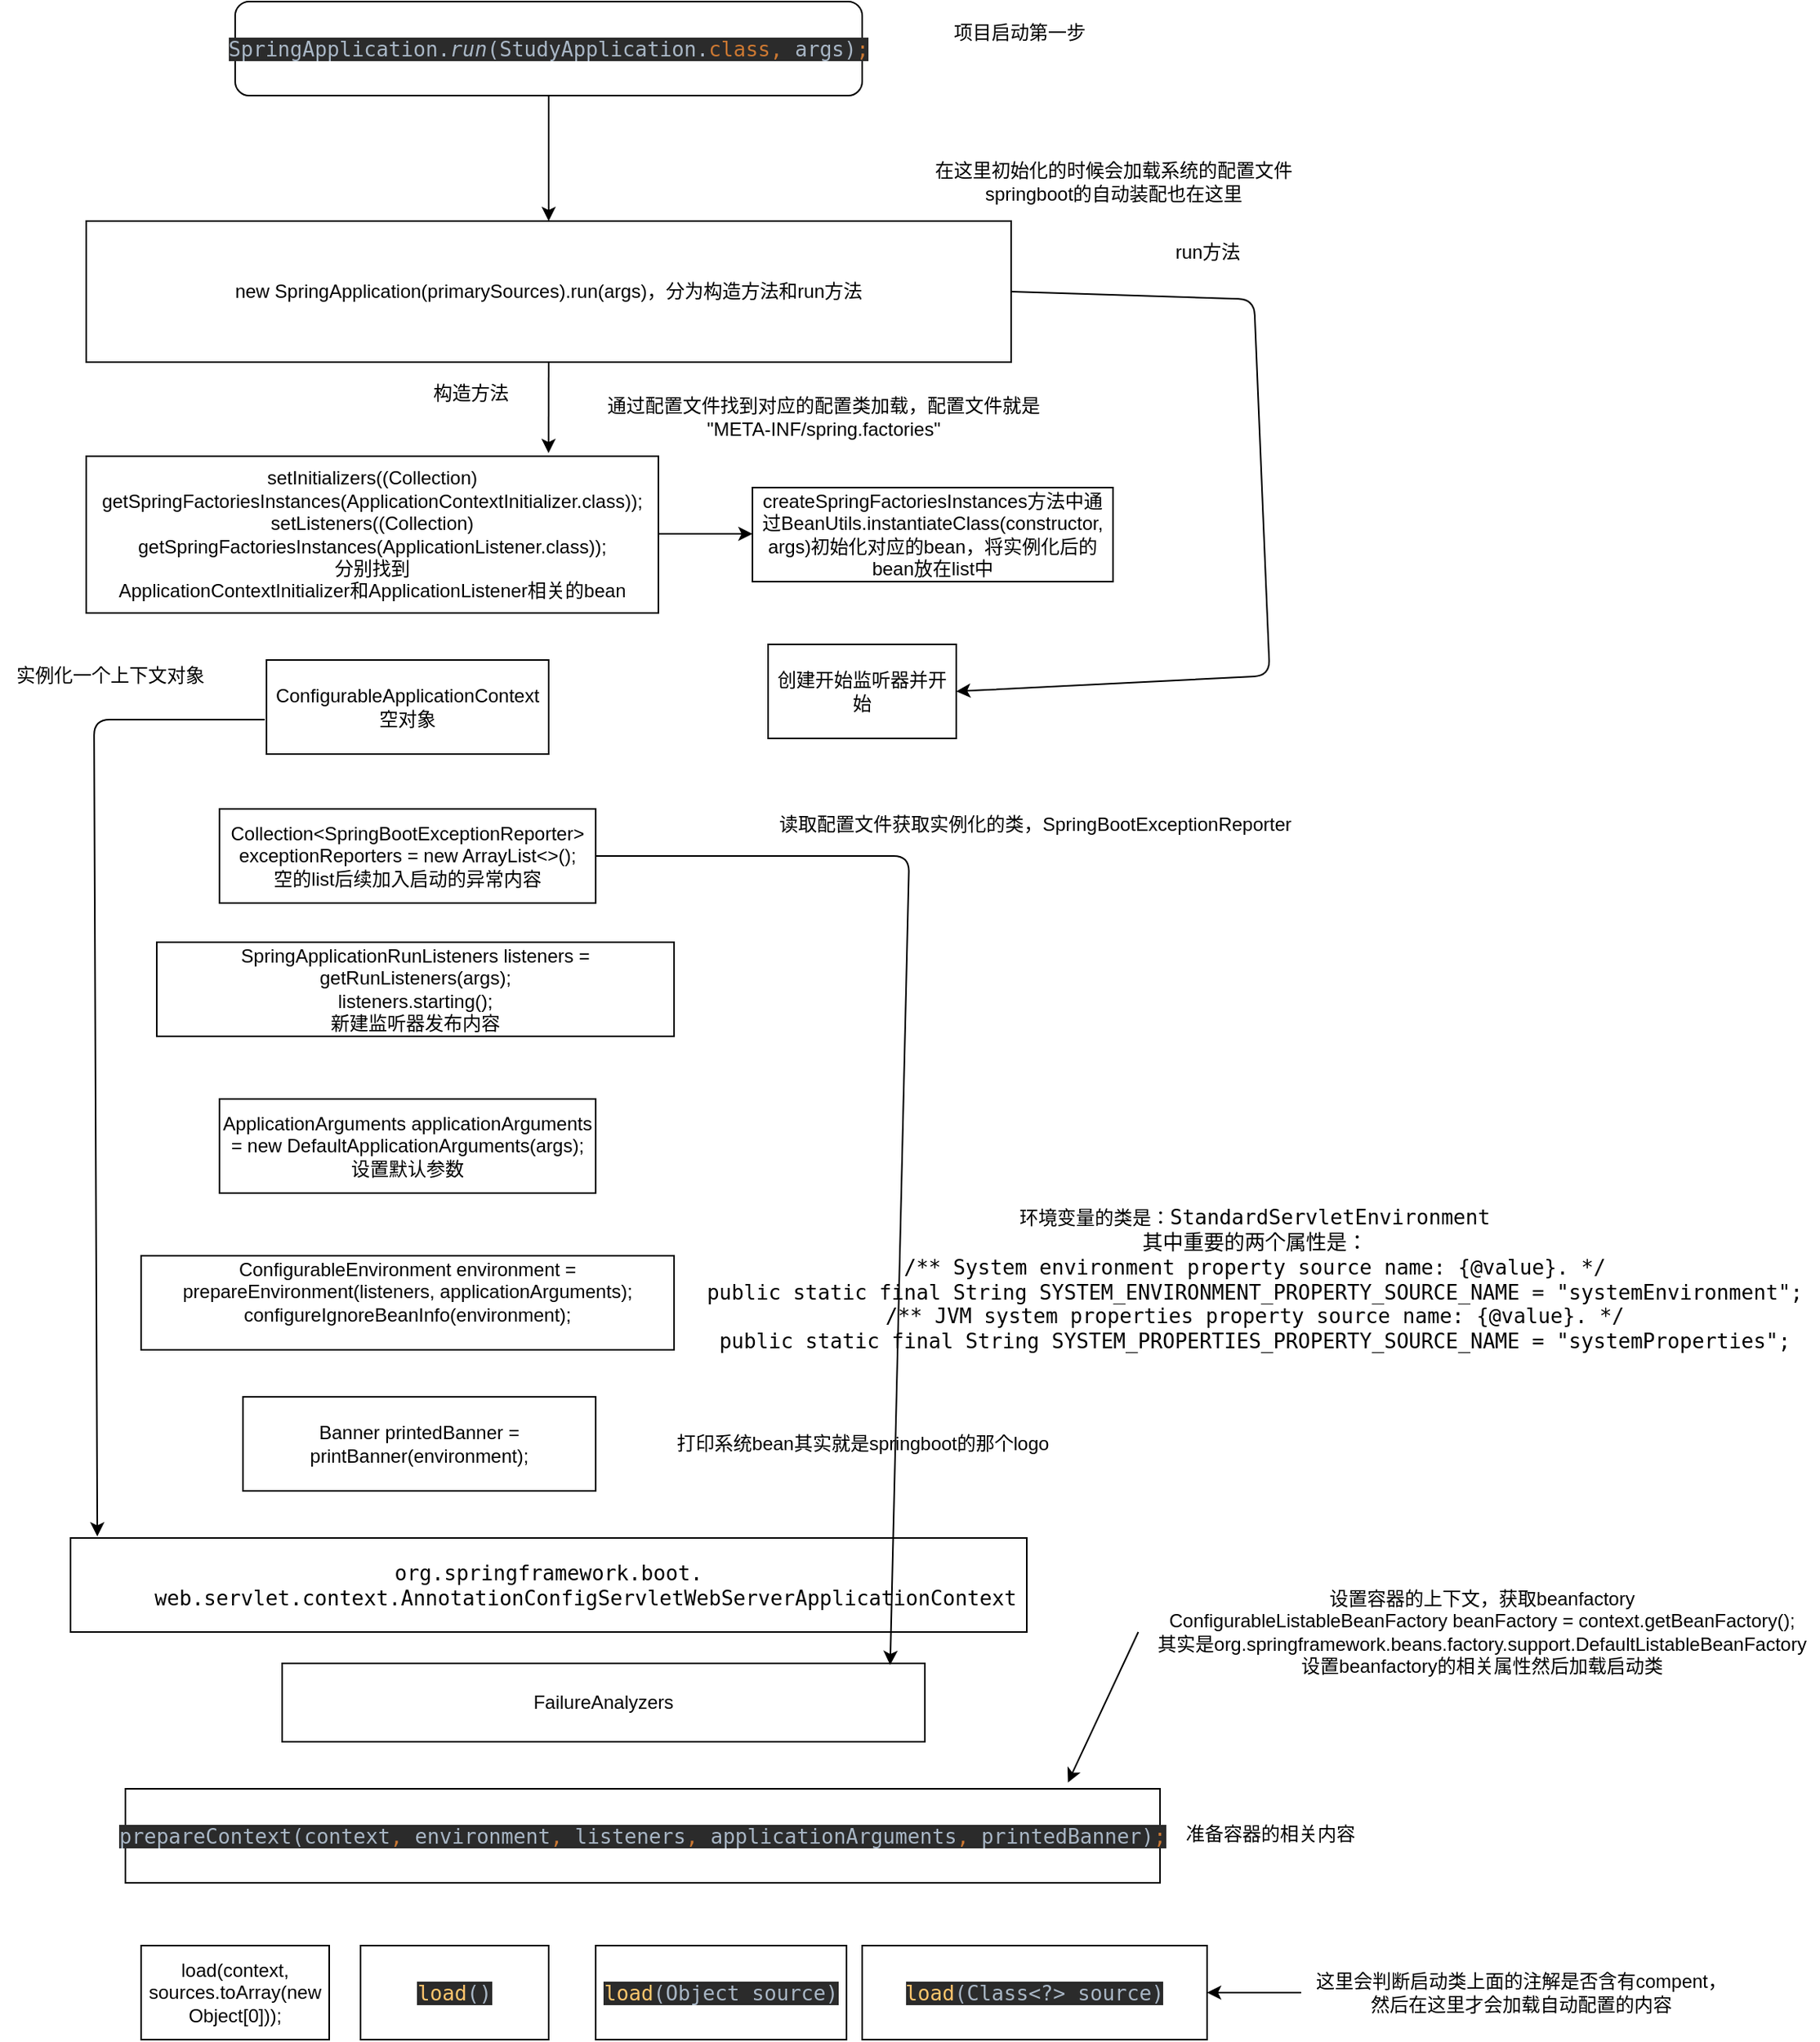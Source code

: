 <mxfile version="14.2.4" type="github">
  <diagram id="un4T1JnDo6GPQO1kzQK1" name="Page-1">
    <mxGraphModel dx="2249" dy="762" grid="1" gridSize="10" guides="1" tooltips="1" connect="1" arrows="1" fold="1" page="1" pageScale="1" pageWidth="827" pageHeight="1169" math="0" shadow="0">
      <root>
        <mxCell id="0" />
        <mxCell id="1" parent="0" />
        <mxCell id="OSyfTobcqxr4nY3klv4o-1" value="&lt;pre style=&quot;background-color: #2b2b2b ; color: #a9b7c6 ; font-family: &amp;#34;jetbrains mono&amp;#34; , monospace ; font-size: 9.8pt&quot;&gt;SpringApplication.&lt;span style=&quot;font-style: italic&quot;&gt;run&lt;/span&gt;(StudyApplication.&lt;span style=&quot;color: #cc7832&quot;&gt;class, &lt;/span&gt;args)&lt;span style=&quot;color: #cc7832&quot;&gt;;&lt;/span&gt;&lt;/pre&gt;" style="rounded=1;whiteSpace=wrap;html=1;" vertex="1" parent="1">
          <mxGeometry x="120" y="10" width="400" height="60" as="geometry" />
        </mxCell>
        <mxCell id="OSyfTobcqxr4nY3klv4o-2" value="" style="endArrow=classic;html=1;entryX=0.5;entryY=0;entryDx=0;entryDy=0;" edge="1" parent="1" source="OSyfTobcqxr4nY3klv4o-1" target="OSyfTobcqxr4nY3klv4o-4">
          <mxGeometry width="50" height="50" relative="1" as="geometry">
            <mxPoint x="400" y="230" as="sourcePoint" />
            <mxPoint x="434" y="140" as="targetPoint" />
          </mxGeometry>
        </mxCell>
        <mxCell id="OSyfTobcqxr4nY3klv4o-3" value="项目启动第一步" style="text;html=1;align=center;verticalAlign=middle;resizable=0;points=[];autosize=1;" vertex="1" parent="1">
          <mxGeometry x="570" y="20" width="100" height="20" as="geometry" />
        </mxCell>
        <mxCell id="OSyfTobcqxr4nY3klv4o-4" value="new SpringApplication(primarySources).run(args)，分为构造方法和run方法" style="rounded=0;whiteSpace=wrap;html=1;" vertex="1" parent="1">
          <mxGeometry x="25" y="150" width="590" height="90" as="geometry" />
        </mxCell>
        <mxCell id="OSyfTobcqxr4nY3klv4o-5" value="在这里初始化的时候会加载系统的配置文件&lt;br&gt;springboot的自动装配也在这里" style="text;html=1;align=center;verticalAlign=middle;resizable=0;points=[];autosize=1;" vertex="1" parent="1">
          <mxGeometry x="560" y="110" width="240" height="30" as="geometry" />
        </mxCell>
        <mxCell id="OSyfTobcqxr4nY3klv4o-6" value="&lt;div&gt;setInitializers((Collection) getSpringFactoriesInstances(ApplicationContextInitializer.class));&lt;/div&gt;&lt;div&gt;setListeners((Collection) getSpringFactoriesInstances(ApplicationListener.class));&lt;/div&gt;&lt;div&gt;分别找到&lt;/div&gt;ApplicationContextInitializer和ApplicationListener相关的bean" style="rounded=0;whiteSpace=wrap;html=1;" vertex="1" parent="1">
          <mxGeometry x="25" y="300" width="365" height="100" as="geometry" />
        </mxCell>
        <mxCell id="OSyfTobcqxr4nY3klv4o-7" value="通过配置文件找到对应的配置类加载，配置文件就是&lt;br&gt;&quot;META-INF/spring.factories&quot;" style="text;html=1;align=center;verticalAlign=middle;resizable=0;points=[];autosize=1;" vertex="1" parent="1">
          <mxGeometry x="350" y="260" width="290" height="30" as="geometry" />
        </mxCell>
        <mxCell id="OSyfTobcqxr4nY3klv4o-9" value="" style="endArrow=classic;html=1;" edge="1" parent="1">
          <mxGeometry width="50" height="50" relative="1" as="geometry">
            <mxPoint x="390" y="349.5" as="sourcePoint" />
            <mxPoint x="450" y="349.5" as="targetPoint" />
          </mxGeometry>
        </mxCell>
        <mxCell id="OSyfTobcqxr4nY3klv4o-10" value="createSpringFactoriesInstances方法中通过BeanUtils.instantiateClass(constructor, args)初始化对应的bean，将实例化后的bean放在list中" style="rounded=0;whiteSpace=wrap;html=1;" vertex="1" parent="1">
          <mxGeometry x="450" y="320" width="230" height="60" as="geometry" />
        </mxCell>
        <mxCell id="OSyfTobcqxr4nY3klv4o-11" value="" style="endArrow=classic;html=1;exitX=0.5;exitY=1;exitDx=0;exitDy=0;entryX=0.808;entryY=-0.02;entryDx=0;entryDy=0;entryPerimeter=0;" edge="1" parent="1" source="OSyfTobcqxr4nY3klv4o-4" target="OSyfTobcqxr4nY3klv4o-6">
          <mxGeometry width="50" height="50" relative="1" as="geometry">
            <mxPoint x="190" y="320" as="sourcePoint" />
            <mxPoint x="240" y="270" as="targetPoint" />
          </mxGeometry>
        </mxCell>
        <mxCell id="OSyfTobcqxr4nY3klv4o-12" value="构造方法" style="text;html=1;align=center;verticalAlign=middle;resizable=0;points=[];autosize=1;" vertex="1" parent="1">
          <mxGeometry x="240" y="250" width="60" height="20" as="geometry" />
        </mxCell>
        <mxCell id="OSyfTobcqxr4nY3klv4o-13" value="创建开始监听器并开始" style="rounded=0;whiteSpace=wrap;html=1;" vertex="1" parent="1">
          <mxGeometry x="460" y="420" width="120" height="60" as="geometry" />
        </mxCell>
        <mxCell id="OSyfTobcqxr4nY3klv4o-16" value="" style="endArrow=classic;html=1;exitX=1;exitY=0.5;exitDx=0;exitDy=0;entryX=1;entryY=0.5;entryDx=0;entryDy=0;" edge="1" parent="1" source="OSyfTobcqxr4nY3klv4o-4" target="OSyfTobcqxr4nY3klv4o-13">
          <mxGeometry width="50" height="50" relative="1" as="geometry">
            <mxPoint x="640" y="230" as="sourcePoint" />
            <mxPoint x="690" y="180" as="targetPoint" />
            <Array as="points">
              <mxPoint x="770" y="200" />
              <mxPoint x="780" y="440" />
            </Array>
          </mxGeometry>
        </mxCell>
        <mxCell id="OSyfTobcqxr4nY3klv4o-17" value="run方法" style="text;html=1;align=center;verticalAlign=middle;resizable=0;points=[];autosize=1;" vertex="1" parent="1">
          <mxGeometry x="710" y="160" width="60" height="20" as="geometry" />
        </mxCell>
        <mxCell id="OSyfTobcqxr4nY3klv4o-18" value="ConfigurableApplicationContext&lt;br&gt;空对象" style="rounded=0;whiteSpace=wrap;html=1;" vertex="1" parent="1">
          <mxGeometry x="140" y="430" width="180" height="60" as="geometry" />
        </mxCell>
        <mxCell id="OSyfTobcqxr4nY3klv4o-19" value="Collection&amp;lt;SpringBootExceptionReporter&amp;gt; exceptionReporters = new ArrayList&amp;lt;&amp;gt;();&lt;br&gt;空的list后续加入启动的异常内容" style="rounded=0;whiteSpace=wrap;html=1;" vertex="1" parent="1">
          <mxGeometry x="110" y="525" width="240" height="60" as="geometry" />
        </mxCell>
        <mxCell id="OSyfTobcqxr4nY3klv4o-20" value="&lt;div&gt;SpringApplicationRunListeners listeners = getRunListeners(args);&lt;/div&gt;&lt;div&gt;&lt;span&gt;		&lt;/span&gt;listeners.starting();&lt;/div&gt;&lt;div&gt;新建监听器发布内容&lt;/div&gt;" style="rounded=0;whiteSpace=wrap;html=1;" vertex="1" parent="1">
          <mxGeometry x="70" y="610" width="330" height="60" as="geometry" />
        </mxCell>
        <mxCell id="OSyfTobcqxr4nY3klv4o-21" value="ApplicationArguments applicationArguments = new DefaultApplicationArguments(args);&lt;br&gt;设置默认参数" style="rounded=0;whiteSpace=wrap;html=1;" vertex="1" parent="1">
          <mxGeometry x="110" y="710" width="240" height="60" as="geometry" />
        </mxCell>
        <mxCell id="OSyfTobcqxr4nY3klv4o-22" value="&lt;div&gt;ConfigurableEnvironment environment = prepareEnvironment(listeners, applicationArguments);&lt;/div&gt;&lt;div&gt;configureIgnoreBeanInfo(environment);&lt;/div&gt;&lt;div&gt;&lt;br&gt;&lt;/div&gt;" style="rounded=0;whiteSpace=wrap;html=1;" vertex="1" parent="1">
          <mxGeometry x="60" y="810" width="340" height="60" as="geometry" />
        </mxCell>
        <mxCell id="OSyfTobcqxr4nY3klv4o-23" value="&lt;span style=&quot;background-color: rgb(255 , 255 , 255)&quot;&gt;环境变量的类是：&lt;font face=&quot;JetBrains Mono, monospace&quot;&gt;&lt;span style=&quot;font-size: 9.8pt&quot;&gt;StandardServletEnvironment&lt;/span&gt;&lt;/font&gt;&lt;br&gt;&lt;font face=&quot;JetBrains Mono, monospace&quot;&gt;&lt;span style=&quot;font-size: 9.8pt&quot;&gt;其中重要的两个属性是：&lt;/span&gt;&lt;/font&gt;&lt;br&gt;&lt;/span&gt;&lt;div&gt;&lt;font face=&quot;JetBrains Mono, monospace&quot;&gt;&lt;span style=&quot;font-size: 13.067px ; background-color: rgb(255 , 255 , 255)&quot;&gt;/** System environment property source name: {@value}. */&lt;/span&gt;&lt;/font&gt;&lt;/div&gt;&lt;div&gt;&lt;font face=&quot;JetBrains Mono, monospace&quot;&gt;&lt;span style=&quot;font-size: 13.067px ; background-color: rgb(255 , 255 , 255)&quot;&gt;public static final String SYSTEM_ENVIRONMENT_PROPERTY_SOURCE_NAME = &quot;systemEnvironment&quot;;&lt;/span&gt;&lt;/font&gt;&lt;/div&gt;&lt;div&gt;&lt;font face=&quot;JetBrains Mono, monospace&quot;&gt;&lt;span style=&quot;font-size: 13.067px ; background-color: rgb(255 , 255 , 255)&quot;&gt;/** JVM system properties property source name: {@value}. */&lt;/span&gt;&lt;/font&gt;&lt;/div&gt;&lt;div&gt;&lt;font face=&quot;JetBrains Mono, monospace&quot;&gt;&lt;span style=&quot;font-size: 13.067px ; background-color: rgb(255 , 255 , 255)&quot;&gt;public static final String SYSTEM_PROPERTIES_PROPERTY_SOURCE_NAME = &quot;systemProperties&quot;;&lt;/span&gt;&lt;/font&gt;&lt;/div&gt;" style="text;html=1;align=center;verticalAlign=middle;resizable=0;points=[];autosize=1;" vertex="1" parent="1">
          <mxGeometry x="450" y="780" width="640" height="90" as="geometry" />
        </mxCell>
        <mxCell id="OSyfTobcqxr4nY3klv4o-24" value="Banner printedBanner = printBanner(environment);" style="rounded=0;whiteSpace=wrap;html=1;" vertex="1" parent="1">
          <mxGeometry x="125" y="900" width="225" height="60" as="geometry" />
        </mxCell>
        <mxCell id="OSyfTobcqxr4nY3klv4o-25" value="打印系统bean其实就是springboot的那个logo" style="text;html=1;align=center;verticalAlign=middle;resizable=0;points=[];autosize=1;" vertex="1" parent="1">
          <mxGeometry x="395" y="920" width="250" height="20" as="geometry" />
        </mxCell>
        <mxCell id="OSyfTobcqxr4nY3klv4o-26" value="&lt;pre style=&quot;font-family: &amp;#34;jetbrains mono&amp;#34; , monospace ; font-size: 9.8pt&quot;&gt;&lt;span style=&quot;background-color: rgb(255 , 255 , 255)&quot;&gt;org.springframework.boot.&lt;br&gt;      web.servlet.context.AnnotationConfigServletWebServerApplicationContext&lt;/span&gt;&lt;/pre&gt;" style="rounded=0;whiteSpace=wrap;html=1;" vertex="1" parent="1">
          <mxGeometry x="15" y="990" width="610" height="60" as="geometry" />
        </mxCell>
        <mxCell id="OSyfTobcqxr4nY3klv4o-27" value="" style="endArrow=classic;html=1;exitX=-0.006;exitY=0.633;exitDx=0;exitDy=0;exitPerimeter=0;entryX=0.028;entryY=-0.017;entryDx=0;entryDy=0;entryPerimeter=0;" edge="1" parent="1" source="OSyfTobcqxr4nY3klv4o-18" target="OSyfTobcqxr4nY3klv4o-26">
          <mxGeometry width="50" height="50" relative="1" as="geometry">
            <mxPoint x="390" y="690" as="sourcePoint" />
            <mxPoint x="440" y="640" as="targetPoint" />
            <Array as="points">
              <mxPoint x="30" y="468" />
            </Array>
          </mxGeometry>
        </mxCell>
        <mxCell id="OSyfTobcqxr4nY3klv4o-28" value="实例化一个上下文对象" style="text;html=1;align=center;verticalAlign=middle;resizable=0;points=[];autosize=1;" vertex="1" parent="1">
          <mxGeometry x="-30" y="430" width="140" height="20" as="geometry" />
        </mxCell>
        <mxCell id="OSyfTobcqxr4nY3klv4o-29" value="FailureAnalyzers" style="rounded=0;whiteSpace=wrap;html=1;" vertex="1" parent="1">
          <mxGeometry x="150" y="1070" width="410" height="50" as="geometry" />
        </mxCell>
        <mxCell id="OSyfTobcqxr4nY3klv4o-30" value="" style="endArrow=classic;html=1;exitX=1;exitY=0.5;exitDx=0;exitDy=0;entryX=0.946;entryY=0.02;entryDx=0;entryDy=0;entryPerimeter=0;" edge="1" parent="1" source="OSyfTobcqxr4nY3klv4o-19" target="OSyfTobcqxr4nY3klv4o-29">
          <mxGeometry width="50" height="50" relative="1" as="geometry">
            <mxPoint x="390" y="880" as="sourcePoint" />
            <mxPoint x="440" y="830" as="targetPoint" />
            <Array as="points">
              <mxPoint x="550" y="555" />
            </Array>
          </mxGeometry>
        </mxCell>
        <mxCell id="OSyfTobcqxr4nY3klv4o-31" value="读取配置文件获取实例化的类，SpringBootExceptionReporter" style="text;html=1;align=center;verticalAlign=middle;resizable=0;points=[];autosize=1;" vertex="1" parent="1">
          <mxGeometry x="460" y="525" width="340" height="20" as="geometry" />
        </mxCell>
        <mxCell id="OSyfTobcqxr4nY3klv4o-32" value="&lt;pre style=&quot;background-color: #2b2b2b ; color: #a9b7c6 ; font-family: &amp;#34;jetbrains mono&amp;#34; , monospace ; font-size: 9.8pt&quot;&gt;prepareContext(context&lt;span style=&quot;color: #cc7832&quot;&gt;, &lt;/span&gt;environment&lt;span style=&quot;color: #cc7832&quot;&gt;, &lt;/span&gt;listeners&lt;span style=&quot;color: #cc7832&quot;&gt;, &lt;/span&gt;applicationArguments&lt;span style=&quot;color: #cc7832&quot;&gt;, &lt;/span&gt;printedBanner)&lt;span style=&quot;color: #cc7832&quot;&gt;;&lt;br&gt;&lt;/span&gt;&lt;/pre&gt;" style="rounded=0;whiteSpace=wrap;html=1;" vertex="1" parent="1">
          <mxGeometry x="50" y="1150" width="660" height="60" as="geometry" />
        </mxCell>
        <mxCell id="OSyfTobcqxr4nY3klv4o-33" value="准备容器的相关内容" style="text;html=1;align=center;verticalAlign=middle;resizable=0;points=[];autosize=1;" vertex="1" parent="1">
          <mxGeometry x="720" y="1169" width="120" height="20" as="geometry" />
        </mxCell>
        <mxCell id="OSyfTobcqxr4nY3klv4o-34" value="load(context, sources.toArray(new Object[0]));" style="rounded=0;whiteSpace=wrap;html=1;" vertex="1" parent="1">
          <mxGeometry x="60" y="1250" width="120" height="60" as="geometry" />
        </mxCell>
        <mxCell id="OSyfTobcqxr4nY3klv4o-35" value="设置容器的上下文，获取beanfactory&lt;br&gt;ConfigurableListableBeanFactory beanFactory = context.getBeanFactory();&lt;br&gt;其实是org.springframework.beans.factory.support.DefaultListableBeanFactory&lt;br&gt;设置beanfactory的相关属性然后加载启动类" style="text;html=1;align=center;verticalAlign=middle;resizable=0;points=[];autosize=1;" vertex="1" parent="1">
          <mxGeometry x="700" y="1020" width="430" height="60" as="geometry" />
        </mxCell>
        <mxCell id="OSyfTobcqxr4nY3klv4o-36" value="&lt;pre style=&quot;background-color: #2b2b2b ; color: #a9b7c6 ; font-family: &amp;#34;jetbrains mono&amp;#34; , monospace ; font-size: 9.8pt&quot;&gt;&lt;span style=&quot;color: #ffc66d&quot;&gt;load&lt;/span&gt;()&lt;/pre&gt;" style="rounded=0;whiteSpace=wrap;html=1;" vertex="1" parent="1">
          <mxGeometry x="200" y="1250" width="120" height="60" as="geometry" />
        </mxCell>
        <mxCell id="OSyfTobcqxr4nY3klv4o-37" value="&lt;pre style=&quot;background-color: #2b2b2b ; color: #a9b7c6 ; font-family: &amp;#34;jetbrains mono&amp;#34; , monospace ; font-size: 9.8pt&quot;&gt;&lt;span style=&quot;color: #ffc66d&quot;&gt;load&lt;/span&gt;(Object source)&lt;/pre&gt;" style="rounded=0;whiteSpace=wrap;html=1;" vertex="1" parent="1">
          <mxGeometry x="350" y="1250" width="160" height="60" as="geometry" />
        </mxCell>
        <mxCell id="OSyfTobcqxr4nY3klv4o-38" value="&lt;pre style=&quot;background-color: #2b2b2b ; color: #a9b7c6 ; font-family: &amp;quot;jetbrains mono&amp;quot; , monospace ; font-size: 9.8pt&quot;&gt;&lt;span style=&quot;color: #ffc66d&quot;&gt;load&lt;/span&gt;(Class&amp;lt;?&amp;gt; source)&lt;/pre&gt;" style="rounded=0;whiteSpace=wrap;html=1;" vertex="1" parent="1">
          <mxGeometry x="520" y="1250" width="220" height="60" as="geometry" />
        </mxCell>
        <mxCell id="OSyfTobcqxr4nY3klv4o-39" value="这里会判断启动类上面的注解是否含有compent，&lt;br&gt;然后在这里才会加载自动配置的内容" style="text;html=1;align=center;verticalAlign=middle;resizable=0;points=[];autosize=1;" vertex="1" parent="1">
          <mxGeometry x="800" y="1265" width="280" height="30" as="geometry" />
        </mxCell>
        <mxCell id="OSyfTobcqxr4nY3klv4o-40" value="" style="endArrow=classic;html=1;exitX=-0.009;exitY=0.5;exitDx=0;exitDy=0;exitPerimeter=0;entryX=0.911;entryY=-0.067;entryDx=0;entryDy=0;entryPerimeter=0;" edge="1" parent="1" source="OSyfTobcqxr4nY3klv4o-35" target="OSyfTobcqxr4nY3klv4o-32">
          <mxGeometry width="50" height="50" relative="1" as="geometry">
            <mxPoint x="390" y="1110" as="sourcePoint" />
            <mxPoint x="440" y="1060" as="targetPoint" />
          </mxGeometry>
        </mxCell>
        <mxCell id="OSyfTobcqxr4nY3klv4o-41" value="" style="endArrow=classic;html=1;entryX=1;entryY=0.5;entryDx=0;entryDy=0;" edge="1" parent="1" source="OSyfTobcqxr4nY3klv4o-39" target="OSyfTobcqxr4nY3klv4o-38">
          <mxGeometry width="50" height="50" relative="1" as="geometry">
            <mxPoint x="810" y="1410" as="sourcePoint" />
            <mxPoint x="860" y="1360" as="targetPoint" />
          </mxGeometry>
        </mxCell>
      </root>
    </mxGraphModel>
  </diagram>
</mxfile>
